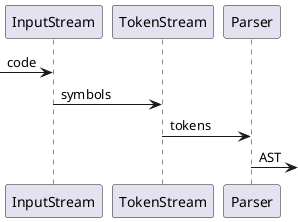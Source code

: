 @startuml
-> InputStream : code
InputStream -> TokenStream : symbols
TokenStream -> Parser: tokens
Parser -> : AST
@enduml
